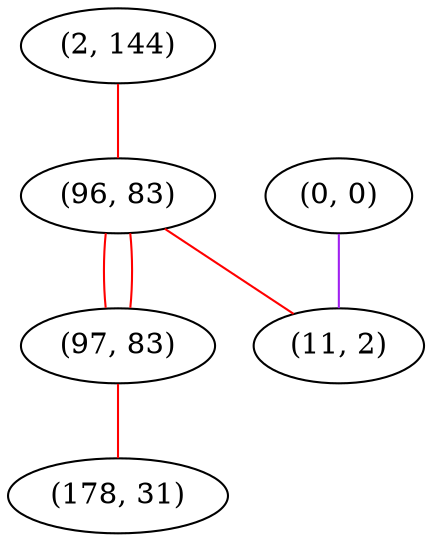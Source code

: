 graph "" {
"(2, 144)";
"(0, 0)";
"(96, 83)";
"(97, 83)";
"(178, 31)";
"(11, 2)";
"(2, 144)" -- "(96, 83)"  [color=red, key=0, weight=1];
"(0, 0)" -- "(11, 2)"  [color=purple, key=0, weight=4];
"(96, 83)" -- "(11, 2)"  [color=red, key=0, weight=1];
"(96, 83)" -- "(97, 83)"  [color=red, key=0, weight=1];
"(96, 83)" -- "(97, 83)"  [color=red, key=1, weight=1];
"(97, 83)" -- "(178, 31)"  [color=red, key=0, weight=1];
}

